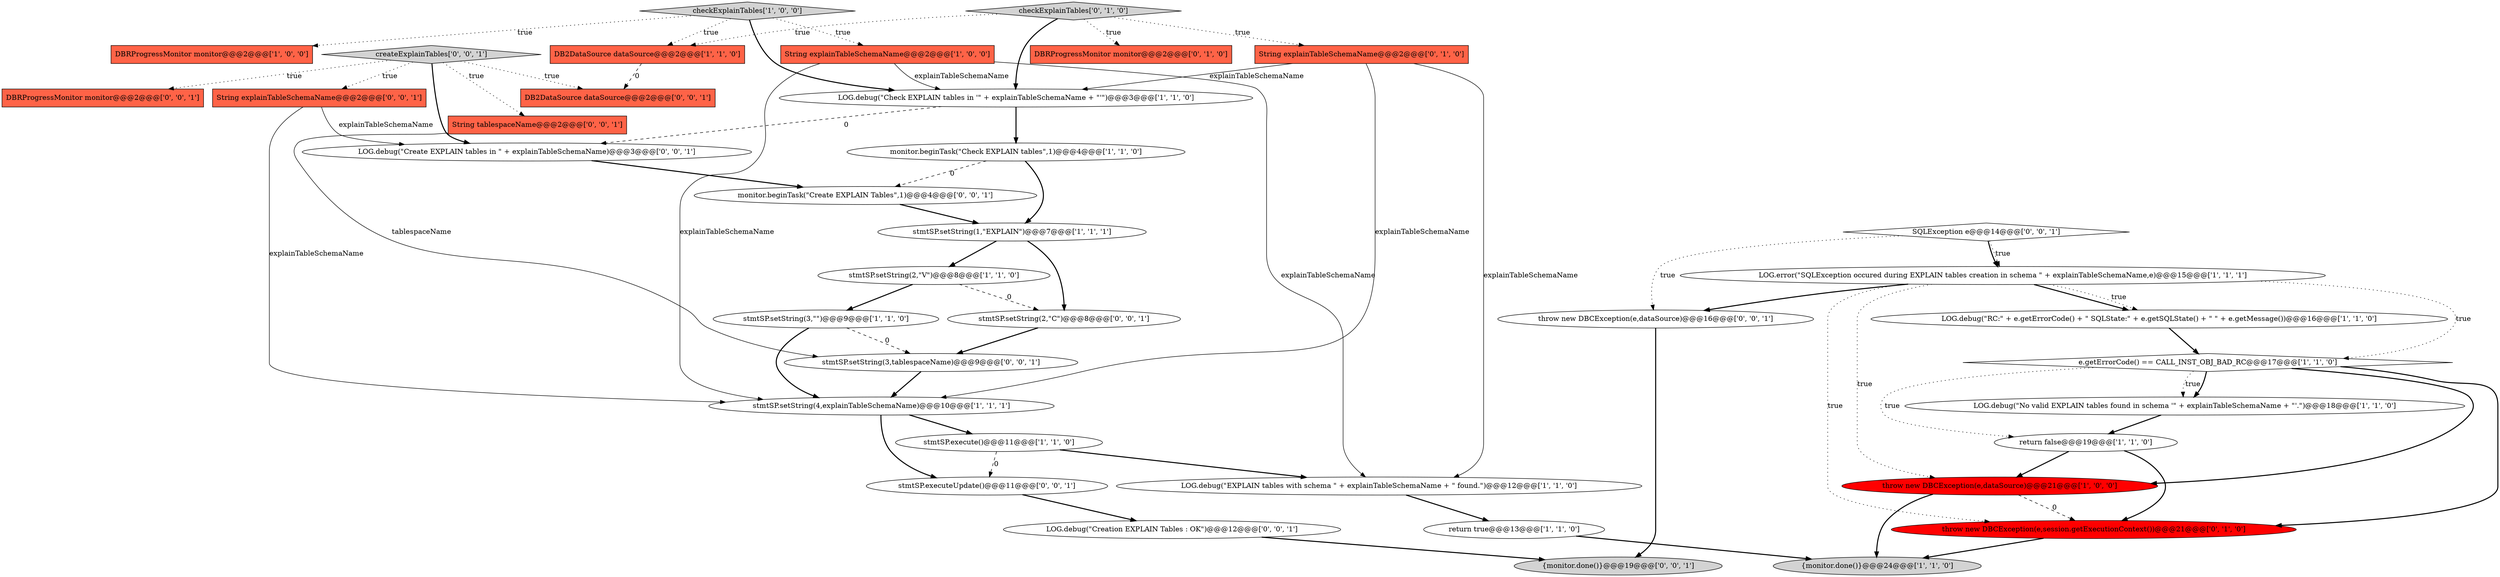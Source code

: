 digraph {
30 [style = filled, label = "stmtSP.setString(2,\"C\")@@@8@@@['0', '0', '1']", fillcolor = white, shape = ellipse image = "AAA0AAABBB3BBB"];
27 [style = filled, label = "stmtSP.executeUpdate()@@@11@@@['0', '0', '1']", fillcolor = white, shape = ellipse image = "AAA0AAABBB3BBB"];
33 [style = filled, label = "String tablespaceName@@@2@@@['0', '0', '1']", fillcolor = tomato, shape = box image = "AAA0AAABBB3BBB"];
5 [style = filled, label = "checkExplainTables['1', '0', '0']", fillcolor = lightgray, shape = diamond image = "AAA0AAABBB1BBB"];
15 [style = filled, label = "LOG.debug(\"Check EXPLAIN tables in '\" + explainTableSchemaName + \"'\")@@@3@@@['1', '1', '0']", fillcolor = white, shape = ellipse image = "AAA0AAABBB1BBB"];
14 [style = filled, label = "LOG.error(\"SQLException occured during EXPLAIN tables creation in schema \" + explainTableSchemaName,e)@@@15@@@['1', '1', '1']", fillcolor = white, shape = ellipse image = "AAA0AAABBB1BBB"];
17 [style = filled, label = "stmtSP.setString(1,\"EXPLAIN\")@@@7@@@['1', '1', '1']", fillcolor = white, shape = ellipse image = "AAA0AAABBB1BBB"];
8 [style = filled, label = "DB2DataSource dataSource@@@2@@@['1', '1', '0']", fillcolor = tomato, shape = box image = "AAA0AAABBB1BBB"];
18 [style = filled, label = "stmtSP.execute()@@@11@@@['1', '1', '0']", fillcolor = white, shape = ellipse image = "AAA0AAABBB1BBB"];
2 [style = filled, label = "return true@@@13@@@['1', '1', '0']", fillcolor = white, shape = ellipse image = "AAA0AAABBB1BBB"];
20 [style = filled, label = "throw new DBCException(e,session.getExecutionContext())@@@21@@@['0', '1', '0']", fillcolor = red, shape = ellipse image = "AAA1AAABBB2BBB"];
3 [style = filled, label = "DBRProgressMonitor monitor@@@2@@@['1', '0', '0']", fillcolor = tomato, shape = box image = "AAA0AAABBB1BBB"];
25 [style = filled, label = "stmtSP.setString(3,tablespaceName)@@@9@@@['0', '0', '1']", fillcolor = white, shape = ellipse image = "AAA0AAABBB3BBB"];
31 [style = filled, label = "String explainTableSchemaName@@@2@@@['0', '0', '1']", fillcolor = tomato, shape = box image = "AAA0AAABBB3BBB"];
0 [style = filled, label = "String explainTableSchemaName@@@2@@@['1', '0', '0']", fillcolor = tomato, shape = box image = "AAA0AAABBB1BBB"];
13 [style = filled, label = "stmtSP.setString(3,\"\")@@@9@@@['1', '1', '0']", fillcolor = white, shape = ellipse image = "AAA0AAABBB1BBB"];
23 [style = filled, label = "checkExplainTables['0', '1', '0']", fillcolor = lightgray, shape = diamond image = "AAA0AAABBB2BBB"];
29 [style = filled, label = "throw new DBCException(e,dataSource)@@@16@@@['0', '0', '1']", fillcolor = white, shape = ellipse image = "AAA0AAABBB3BBB"];
34 [style = filled, label = "LOG.debug(\"Create EXPLAIN tables in \" + explainTableSchemaName)@@@3@@@['0', '0', '1']", fillcolor = white, shape = ellipse image = "AAA0AAABBB3BBB"];
9 [style = filled, label = "throw new DBCException(e,dataSource)@@@21@@@['1', '0', '0']", fillcolor = red, shape = ellipse image = "AAA1AAABBB1BBB"];
21 [style = filled, label = "DBRProgressMonitor monitor@@@2@@@['0', '1', '0']", fillcolor = tomato, shape = box image = "AAA0AAABBB2BBB"];
36 [style = filled, label = "DB2DataSource dataSource@@@2@@@['0', '0', '1']", fillcolor = tomato, shape = box image = "AAA0AAABBB3BBB"];
16 [style = filled, label = "{monitor.done()}@@@24@@@['1', '1', '0']", fillcolor = lightgray, shape = ellipse image = "AAA0AAABBB1BBB"];
11 [style = filled, label = "stmtSP.setString(2,\"V\")@@@8@@@['1', '1', '0']", fillcolor = white, shape = ellipse image = "AAA0AAABBB1BBB"];
35 [style = filled, label = "{monitor.done()}@@@19@@@['0', '0', '1']", fillcolor = lightgray, shape = ellipse image = "AAA0AAABBB3BBB"];
19 [style = filled, label = "return false@@@19@@@['1', '1', '0']", fillcolor = white, shape = ellipse image = "AAA0AAABBB1BBB"];
26 [style = filled, label = "createExplainTables['0', '0', '1']", fillcolor = lightgray, shape = diamond image = "AAA0AAABBB3BBB"];
12 [style = filled, label = "monitor.beginTask(\"Check EXPLAIN tables\",1)@@@4@@@['1', '1', '0']", fillcolor = white, shape = ellipse image = "AAA0AAABBB1BBB"];
32 [style = filled, label = "LOG.debug(\"Creation EXPLAIN Tables : OK\")@@@12@@@['0', '0', '1']", fillcolor = white, shape = ellipse image = "AAA0AAABBB3BBB"];
1 [style = filled, label = "stmtSP.setString(4,explainTableSchemaName)@@@10@@@['1', '1', '1']", fillcolor = white, shape = ellipse image = "AAA0AAABBB1BBB"];
6 [style = filled, label = "e.getErrorCode() == CALL_INST_OBJ_BAD_RC@@@17@@@['1', '1', '0']", fillcolor = white, shape = diamond image = "AAA0AAABBB1BBB"];
24 [style = filled, label = "DBRProgressMonitor monitor@@@2@@@['0', '0', '1']", fillcolor = tomato, shape = box image = "AAA0AAABBB3BBB"];
28 [style = filled, label = "SQLException e@@@14@@@['0', '0', '1']", fillcolor = white, shape = diamond image = "AAA0AAABBB3BBB"];
4 [style = filled, label = "LOG.debug(\"EXPLAIN tables with schema \" + explainTableSchemaName + \" found.\")@@@12@@@['1', '1', '0']", fillcolor = white, shape = ellipse image = "AAA0AAABBB1BBB"];
7 [style = filled, label = "LOG.debug(\"RC:\" + e.getErrorCode() + \" SQLState:\" + e.getSQLState() + \" \" + e.getMessage())@@@16@@@['1', '1', '0']", fillcolor = white, shape = ellipse image = "AAA0AAABBB1BBB"];
22 [style = filled, label = "String explainTableSchemaName@@@2@@@['0', '1', '0']", fillcolor = tomato, shape = box image = "AAA0AAABBB2BBB"];
37 [style = filled, label = "monitor.beginTask(\"Create EXPLAIN Tables\",1)@@@4@@@['0', '0', '1']", fillcolor = white, shape = ellipse image = "AAA0AAABBB3BBB"];
10 [style = filled, label = "LOG.debug(\"No valid EXPLAIN tables found in schema '\" + explainTableSchemaName + \"'.\")@@@18@@@['1', '1', '0']", fillcolor = white, shape = ellipse image = "AAA0AAABBB1BBB"];
9->20 [style = dashed, label="0"];
32->35 [style = bold, label=""];
27->32 [style = bold, label=""];
25->1 [style = bold, label=""];
15->34 [style = dashed, label="0"];
26->33 [style = dotted, label="true"];
12->37 [style = dashed, label="0"];
23->8 [style = dotted, label="true"];
23->22 [style = dotted, label="true"];
31->34 [style = solid, label="explainTableSchemaName"];
10->19 [style = bold, label=""];
22->15 [style = solid, label="explainTableSchemaName"];
19->20 [style = bold, label=""];
37->17 [style = bold, label=""];
12->17 [style = bold, label=""];
1->27 [style = bold, label=""];
23->15 [style = bold, label=""];
26->34 [style = bold, label=""];
23->21 [style = dotted, label="true"];
28->14 [style = dotted, label="true"];
18->27 [style = dashed, label="0"];
31->1 [style = solid, label="explainTableSchemaName"];
5->15 [style = bold, label=""];
30->25 [style = bold, label=""];
1->18 [style = bold, label=""];
17->30 [style = bold, label=""];
14->6 [style = dotted, label="true"];
4->2 [style = bold, label=""];
5->0 [style = dotted, label="true"];
13->25 [style = dashed, label="0"];
5->3 [style = dotted, label="true"];
8->36 [style = dashed, label="0"];
6->19 [style = dotted, label="true"];
9->16 [style = bold, label=""];
13->1 [style = bold, label=""];
28->14 [style = bold, label=""];
14->7 [style = bold, label=""];
6->20 [style = bold, label=""];
6->10 [style = dotted, label="true"];
14->20 [style = dotted, label="true"];
28->29 [style = dotted, label="true"];
26->31 [style = dotted, label="true"];
0->15 [style = solid, label="explainTableSchemaName"];
18->4 [style = bold, label=""];
20->16 [style = bold, label=""];
34->37 [style = bold, label=""];
19->9 [style = bold, label=""];
0->4 [style = solid, label="explainTableSchemaName"];
33->25 [style = solid, label="tablespaceName"];
6->10 [style = bold, label=""];
26->24 [style = dotted, label="true"];
11->13 [style = bold, label=""];
7->6 [style = bold, label=""];
14->7 [style = dotted, label="true"];
14->29 [style = bold, label=""];
22->4 [style = solid, label="explainTableSchemaName"];
15->12 [style = bold, label=""];
14->9 [style = dotted, label="true"];
29->35 [style = bold, label=""];
0->1 [style = solid, label="explainTableSchemaName"];
6->9 [style = bold, label=""];
5->8 [style = dotted, label="true"];
11->30 [style = dashed, label="0"];
22->1 [style = solid, label="explainTableSchemaName"];
26->36 [style = dotted, label="true"];
17->11 [style = bold, label=""];
2->16 [style = bold, label=""];
}
